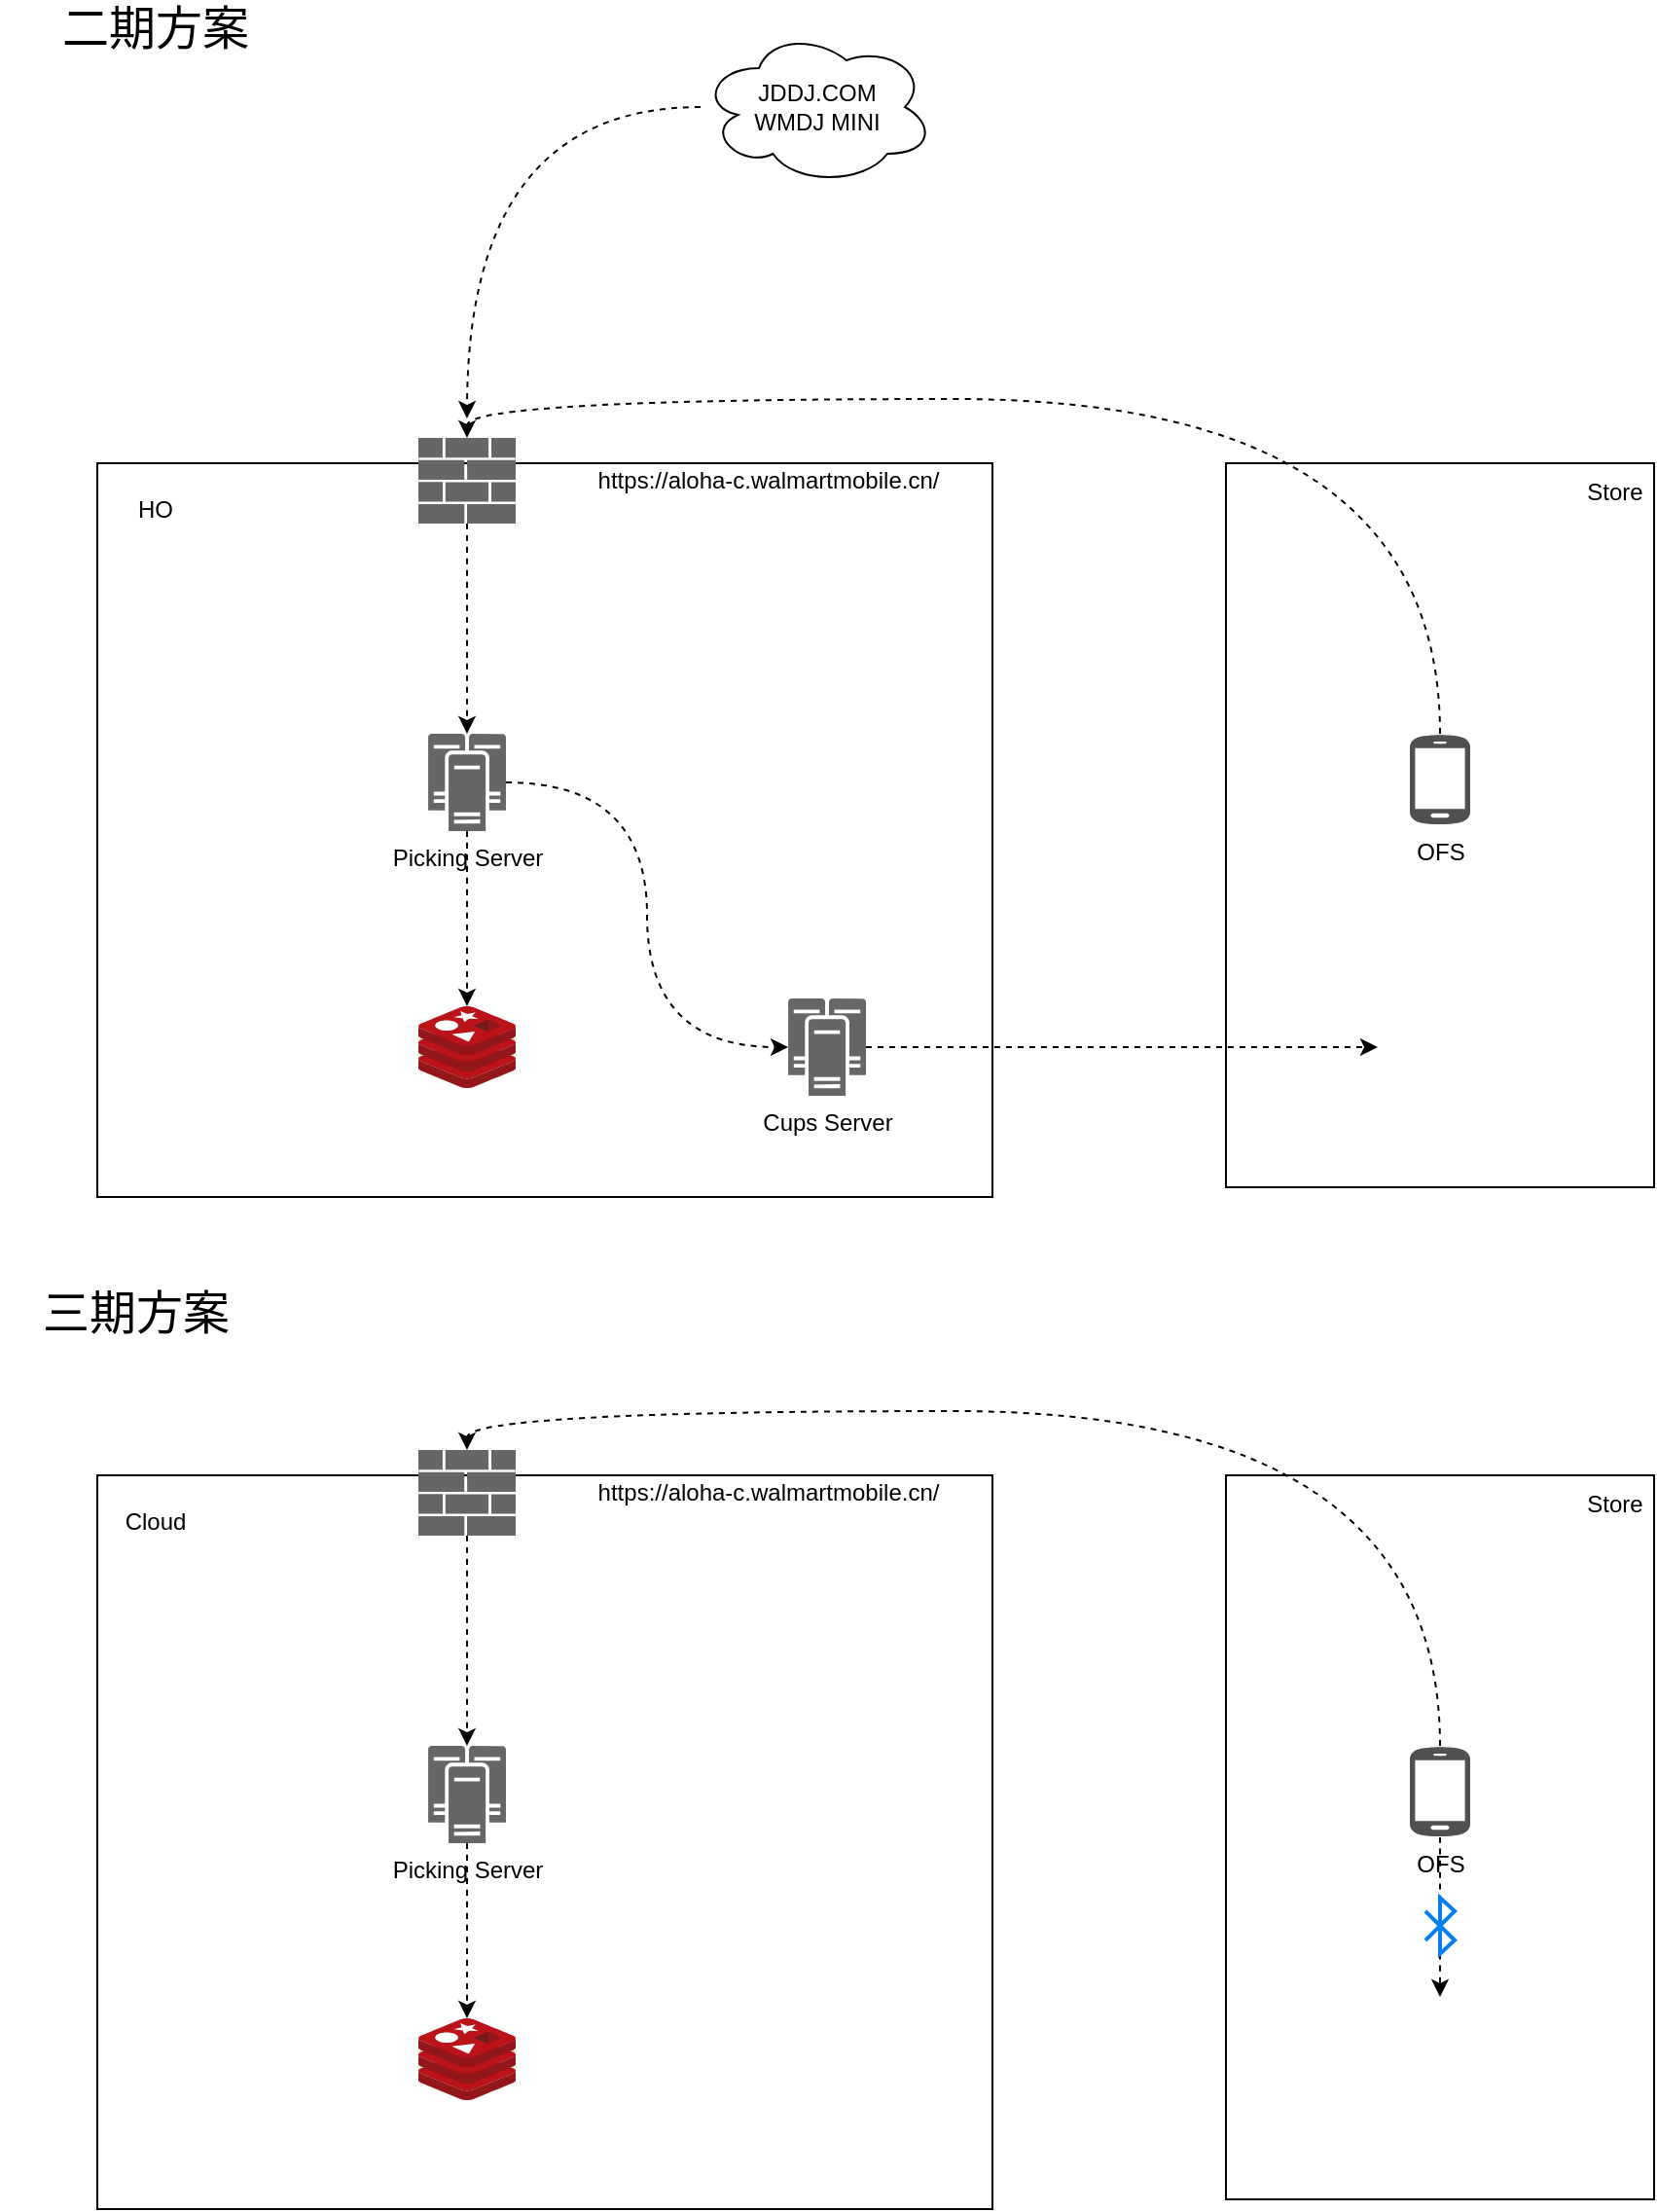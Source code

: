 <mxfile version="13.6.2" type="github">
  <diagram id="SorV3DhM2XrlsTtJBnTN" name="Page-1">
    <mxGraphModel dx="1422" dy="713" grid="1" gridSize="10" guides="1" tooltips="1" connect="1" arrows="1" fold="1" page="1" pageScale="1" pageWidth="850" pageHeight="1100" math="0" shadow="0">
      <root>
        <mxCell id="0" />
        <mxCell id="1" parent="0" />
        <mxCell id="CBPnCcmBKnOUTYON7uXT-25" value="" style="rounded=0;whiteSpace=wrap;html=1;fillColor=none;fontSize=12;" parent="1" vertex="1">
          <mxGeometry x="630" y="243" width="220" height="372" as="geometry" />
        </mxCell>
        <mxCell id="CBPnCcmBKnOUTYON7uXT-23" value="" style="rounded=0;whiteSpace=wrap;html=1;fontSize=12;fillColor=none;align=left;" parent="1" vertex="1">
          <mxGeometry x="50" y="243" width="460" height="377" as="geometry" />
        </mxCell>
        <mxCell id="CBPnCcmBKnOUTYON7uXT-1" value="" style="aspect=fixed;html=1;points=[];align=center;image;fontSize=12;image=img/lib/mscae/Cache_Redis_Product.svg;" parent="1" vertex="1">
          <mxGeometry x="215" y="522" width="50" height="42" as="geometry" />
        </mxCell>
        <mxCell id="CBPnCcmBKnOUTYON7uXT-20" style="edgeStyle=orthogonalEdgeStyle;curved=1;rounded=0;orthogonalLoop=1;jettySize=auto;html=1;fontSize=12;dashed=1;" parent="1" source="CBPnCcmBKnOUTYON7uXT-2" target="CBPnCcmBKnOUTYON7uXT-1" edge="1">
          <mxGeometry relative="1" as="geometry" />
        </mxCell>
        <mxCell id="CBPnCcmBKnOUTYON7uXT-21" style="edgeStyle=orthogonalEdgeStyle;curved=1;rounded=0;orthogonalLoop=1;jettySize=auto;html=1;entryX=0;entryY=0.5;entryDx=0;entryDy=0;entryPerimeter=0;fontSize=12;dashed=1;" parent="1" source="CBPnCcmBKnOUTYON7uXT-2" target="CBPnCcmBKnOUTYON7uXT-12" edge="1">
          <mxGeometry relative="1" as="geometry" />
        </mxCell>
        <mxCell id="CBPnCcmBKnOUTYON7uXT-2" value="Picking Server" style="aspect=fixed;pointerEvents=1;shadow=0;dashed=0;html=1;strokeColor=none;labelPosition=center;verticalLabelPosition=bottom;verticalAlign=top;align=center;shape=mxgraph.mscae.enterprise.cluster_server;fillColor=#666666;" parent="1" vertex="1">
          <mxGeometry x="220" y="382" width="40" height="50" as="geometry" />
        </mxCell>
        <mxCell id="CBPnCcmBKnOUTYON7uXT-3" value="二期方案" style="text;html=1;strokeColor=none;fillColor=none;align=center;verticalAlign=middle;whiteSpace=wrap;rounded=0;fontSize=24;" parent="1" vertex="1">
          <mxGeometry x="10" y="10" width="140" height="20" as="geometry" />
        </mxCell>
        <mxCell id="CBPnCcmBKnOUTYON7uXT-19" style="edgeStyle=orthogonalEdgeStyle;curved=1;rounded=0;orthogonalLoop=1;jettySize=auto;html=1;entryX=0.5;entryY=0;entryDx=0;entryDy=0;entryPerimeter=0;fontSize=12;dashed=1;" parent="1" source="CBPnCcmBKnOUTYON7uXT-4" target="CBPnCcmBKnOUTYON7uXT-2" edge="1">
          <mxGeometry relative="1" as="geometry" />
        </mxCell>
        <mxCell id="CBPnCcmBKnOUTYON7uXT-4" value="" style="aspect=fixed;pointerEvents=1;shadow=0;dashed=0;html=1;strokeColor=none;labelPosition=center;verticalLabelPosition=bottom;verticalAlign=top;align=center;shape=mxgraph.mscae.enterprise.firewall;fillColor=#666666;" parent="1" vertex="1">
          <mxGeometry x="215" y="230" width="50" height="44" as="geometry" />
        </mxCell>
        <mxCell id="CBPnCcmBKnOUTYON7uXT-5" value="https://aloha-c.walmartmobile.cn/" style="text;html=1;strokeColor=none;fillColor=none;align=center;verticalAlign=middle;whiteSpace=wrap;rounded=0;" parent="1" vertex="1">
          <mxGeometry x="300" y="248" width="190" height="8" as="geometry" />
        </mxCell>
        <mxCell id="CBPnCcmBKnOUTYON7uXT-11" value="" style="shape=image;html=1;verticalAlign=top;verticalLabelPosition=bottom;labelBackgroundColor=#ffffff;imageAspect=0;aspect=fixed;image=https://cdn1.iconfinder.com/data/icons/ios-11-glyphs/30/print-128.png;fillColor=#666666;fontSize=24;" parent="1" vertex="1">
          <mxGeometry x="708" y="511" width="64" height="64" as="geometry" />
        </mxCell>
        <mxCell id="CBPnCcmBKnOUTYON7uXT-22" style="edgeStyle=orthogonalEdgeStyle;curved=1;rounded=0;orthogonalLoop=1;jettySize=auto;html=1;entryX=0;entryY=0.5;entryDx=0;entryDy=0;fontSize=12;dashed=1;" parent="1" source="CBPnCcmBKnOUTYON7uXT-12" target="CBPnCcmBKnOUTYON7uXT-11" edge="1">
          <mxGeometry relative="1" as="geometry" />
        </mxCell>
        <mxCell id="CBPnCcmBKnOUTYON7uXT-12" value="Cups Server" style="aspect=fixed;pointerEvents=1;shadow=0;dashed=0;html=1;strokeColor=none;labelPosition=center;verticalLabelPosition=bottom;verticalAlign=top;align=center;shape=mxgraph.mscae.enterprise.cluster_server;fillColor=#666666;" parent="1" vertex="1">
          <mxGeometry x="405" y="518" width="40" height="50" as="geometry" />
        </mxCell>
        <mxCell id="CBPnCcmBKnOUTYON7uXT-28" style="edgeStyle=orthogonalEdgeStyle;curved=1;rounded=0;orthogonalLoop=1;jettySize=auto;html=1;entryX=0.5;entryY=0;entryDx=0;entryDy=0;entryPerimeter=0;dashed=1;fontSize=12;" parent="1" source="CBPnCcmBKnOUTYON7uXT-16" target="CBPnCcmBKnOUTYON7uXT-4" edge="1">
          <mxGeometry relative="1" as="geometry">
            <Array as="points">
              <mxPoint x="740" y="210" />
              <mxPoint x="240" y="210" />
            </Array>
          </mxGeometry>
        </mxCell>
        <mxCell id="CBPnCcmBKnOUTYON7uXT-16" value="OFS" style="pointerEvents=1;shadow=0;dashed=0;html=1;strokeColor=none;fillColor=#505050;labelPosition=center;verticalLabelPosition=bottom;verticalAlign=top;outlineConnect=0;align=center;shape=mxgraph.office.devices.cell_phone_android_proportional;fontSize=12;" parent="1" vertex="1">
          <mxGeometry x="724.5" y="382" width="31" height="47" as="geometry" />
        </mxCell>
        <mxCell id="CBPnCcmBKnOUTYON7uXT-24" value="HO" style="text;html=1;strokeColor=none;fillColor=none;align=center;verticalAlign=middle;whiteSpace=wrap;rounded=0;fontSize=12;" parent="1" vertex="1">
          <mxGeometry x="60" y="257" width="40" height="20" as="geometry" />
        </mxCell>
        <mxCell id="CBPnCcmBKnOUTYON7uXT-29" value="Store" style="text;html=1;strokeColor=none;fillColor=none;align=center;verticalAlign=middle;whiteSpace=wrap;rounded=0;fontSize=12;" parent="1" vertex="1">
          <mxGeometry x="810" y="248" width="40" height="20" as="geometry" />
        </mxCell>
        <mxCell id="CBPnCcmBKnOUTYON7uXT-30" value="" style="rounded=0;whiteSpace=wrap;html=1;fillColor=none;fontSize=12;" parent="1" vertex="1">
          <mxGeometry x="630" y="763" width="220" height="372" as="geometry" />
        </mxCell>
        <mxCell id="CBPnCcmBKnOUTYON7uXT-31" value="" style="rounded=0;whiteSpace=wrap;html=1;fontSize=12;fillColor=none;align=left;" parent="1" vertex="1">
          <mxGeometry x="50" y="763" width="460" height="377" as="geometry" />
        </mxCell>
        <mxCell id="CBPnCcmBKnOUTYON7uXT-32" value="" style="aspect=fixed;html=1;points=[];align=center;image;fontSize=12;image=img/lib/mscae/Cache_Redis_Product.svg;" parent="1" vertex="1">
          <mxGeometry x="215" y="1042" width="50" height="42" as="geometry" />
        </mxCell>
        <mxCell id="CBPnCcmBKnOUTYON7uXT-33" style="edgeStyle=orthogonalEdgeStyle;curved=1;rounded=0;orthogonalLoop=1;jettySize=auto;html=1;fontSize=12;dashed=1;" parent="1" source="CBPnCcmBKnOUTYON7uXT-35" target="CBPnCcmBKnOUTYON7uXT-32" edge="1">
          <mxGeometry relative="1" as="geometry" />
        </mxCell>
        <mxCell id="CBPnCcmBKnOUTYON7uXT-35" value="Picking Server" style="aspect=fixed;pointerEvents=1;shadow=0;dashed=0;html=1;strokeColor=none;labelPosition=center;verticalLabelPosition=bottom;verticalAlign=top;align=center;shape=mxgraph.mscae.enterprise.cluster_server;fillColor=#666666;" parent="1" vertex="1">
          <mxGeometry x="220" y="902" width="40" height="50" as="geometry" />
        </mxCell>
        <mxCell id="CBPnCcmBKnOUTYON7uXT-36" value="三期方案" style="text;html=1;strokeColor=none;fillColor=none;align=center;verticalAlign=middle;whiteSpace=wrap;rounded=0;fontSize=24;" parent="1" vertex="1">
          <mxGeometry y="670" width="140" height="20" as="geometry" />
        </mxCell>
        <mxCell id="CBPnCcmBKnOUTYON7uXT-37" style="edgeStyle=orthogonalEdgeStyle;curved=1;rounded=0;orthogonalLoop=1;jettySize=auto;html=1;entryX=0.5;entryY=0;entryDx=0;entryDy=0;entryPerimeter=0;fontSize=12;dashed=1;" parent="1" source="CBPnCcmBKnOUTYON7uXT-38" target="CBPnCcmBKnOUTYON7uXT-35" edge="1">
          <mxGeometry relative="1" as="geometry" />
        </mxCell>
        <mxCell id="CBPnCcmBKnOUTYON7uXT-38" value="" style="aspect=fixed;pointerEvents=1;shadow=0;dashed=0;html=1;strokeColor=none;labelPosition=center;verticalLabelPosition=bottom;verticalAlign=top;align=center;shape=mxgraph.mscae.enterprise.firewall;fillColor=#666666;" parent="1" vertex="1">
          <mxGeometry x="215" y="750" width="50" height="44" as="geometry" />
        </mxCell>
        <mxCell id="CBPnCcmBKnOUTYON7uXT-39" value="https://aloha-c.walmartmobile.cn/" style="text;html=1;strokeColor=none;fillColor=none;align=center;verticalAlign=middle;whiteSpace=wrap;rounded=0;" parent="1" vertex="1">
          <mxGeometry x="300" y="768" width="190" height="8" as="geometry" />
        </mxCell>
        <mxCell id="CBPnCcmBKnOUTYON7uXT-40" value="" style="shape=image;html=1;verticalAlign=top;verticalLabelPosition=bottom;labelBackgroundColor=#ffffff;imageAspect=0;aspect=fixed;image=https://cdn1.iconfinder.com/data/icons/ios-11-glyphs/30/print-128.png;fillColor=#666666;fontSize=24;" parent="1" vertex="1">
          <mxGeometry x="708" y="1031" width="64" height="64" as="geometry" />
        </mxCell>
        <mxCell id="CBPnCcmBKnOUTYON7uXT-43" style="edgeStyle=orthogonalEdgeStyle;curved=1;rounded=0;orthogonalLoop=1;jettySize=auto;html=1;entryX=0.5;entryY=0;entryDx=0;entryDy=0;entryPerimeter=0;dashed=1;fontSize=12;" parent="1" source="CBPnCcmBKnOUTYON7uXT-44" target="CBPnCcmBKnOUTYON7uXT-38" edge="1">
          <mxGeometry relative="1" as="geometry">
            <Array as="points">
              <mxPoint x="740" y="730" />
              <mxPoint x="240" y="730" />
            </Array>
          </mxGeometry>
        </mxCell>
        <mxCell id="CBPnCcmBKnOUTYON7uXT-47" style="edgeStyle=orthogonalEdgeStyle;curved=1;rounded=0;orthogonalLoop=1;jettySize=auto;html=1;dashed=1;fontSize=12;" parent="1" source="CBPnCcmBKnOUTYON7uXT-44" target="CBPnCcmBKnOUTYON7uXT-40" edge="1">
          <mxGeometry relative="1" as="geometry">
            <Array as="points">
              <mxPoint x="740" y="980" />
              <mxPoint x="740" y="980" />
            </Array>
          </mxGeometry>
        </mxCell>
        <mxCell id="CBPnCcmBKnOUTYON7uXT-44" value="OFS" style="pointerEvents=1;shadow=0;dashed=0;html=1;strokeColor=none;fillColor=#505050;labelPosition=center;verticalLabelPosition=bottom;verticalAlign=top;outlineConnect=0;align=center;shape=mxgraph.office.devices.cell_phone_android_proportional;fontSize=12;" parent="1" vertex="1">
          <mxGeometry x="724.5" y="902" width="31" height="47" as="geometry" />
        </mxCell>
        <mxCell id="CBPnCcmBKnOUTYON7uXT-45" value="Cloud" style="text;html=1;strokeColor=none;fillColor=none;align=center;verticalAlign=middle;whiteSpace=wrap;rounded=0;fontSize=12;" parent="1" vertex="1">
          <mxGeometry x="60" y="777" width="40" height="20" as="geometry" />
        </mxCell>
        <mxCell id="CBPnCcmBKnOUTYON7uXT-46" value="Store" style="text;html=1;strokeColor=none;fillColor=none;align=center;verticalAlign=middle;whiteSpace=wrap;rounded=0;fontSize=12;" parent="1" vertex="1">
          <mxGeometry x="810" y="768" width="40" height="20" as="geometry" />
        </mxCell>
        <mxCell id="CBPnCcmBKnOUTYON7uXT-53" value="" style="html=1;verticalLabelPosition=bottom;align=center;labelBackgroundColor=#ffffff;verticalAlign=top;strokeWidth=2;strokeColor=#0080F0;shadow=0;dashed=0;shape=mxgraph.ios7.icons.bluetooth;pointerEvents=1;fillColor=none;fontSize=12;" parent="1" vertex="1">
          <mxGeometry x="732.5" y="980" width="15" height="28.8" as="geometry" />
        </mxCell>
        <mxCell id="vdlDRStcDqsxnTNTjLSA-3" style="edgeStyle=orthogonalEdgeStyle;curved=1;rounded=0;orthogonalLoop=1;jettySize=auto;html=1;dashed=1;fontSize=12;" edge="1" parent="1" source="vdlDRStcDqsxnTNTjLSA-2">
          <mxGeometry relative="1" as="geometry">
            <mxPoint x="240" y="220" as="targetPoint" />
          </mxGeometry>
        </mxCell>
        <mxCell id="vdlDRStcDqsxnTNTjLSA-2" value="JDDJ.COM&lt;br&gt;WMDJ MINI" style="ellipse;shape=cloud;whiteSpace=wrap;html=1;fillColor=none;fontSize=12;" vertex="1" parent="1">
          <mxGeometry x="360" y="20" width="120" height="80" as="geometry" />
        </mxCell>
      </root>
    </mxGraphModel>
  </diagram>
</mxfile>
